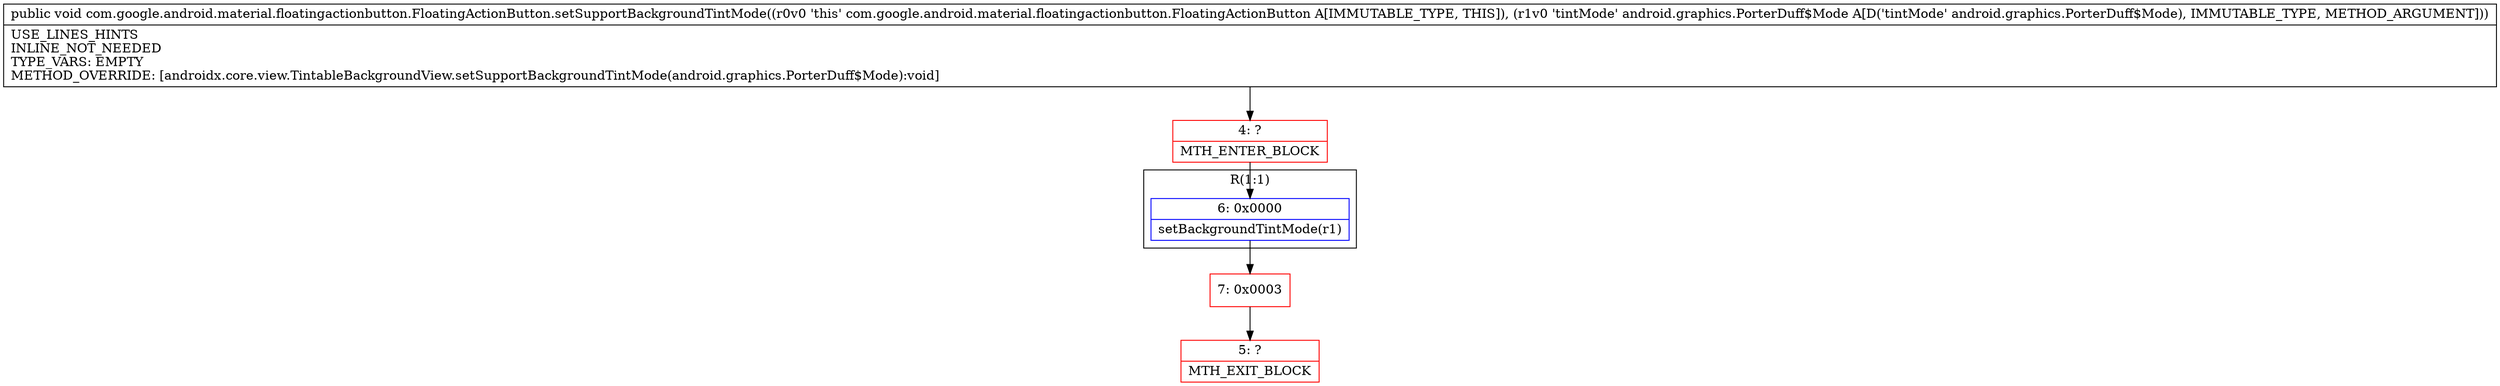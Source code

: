 digraph "CFG forcom.google.android.material.floatingactionbutton.FloatingActionButton.setSupportBackgroundTintMode(Landroid\/graphics\/PorterDuff$Mode;)V" {
subgraph cluster_Region_2087657336 {
label = "R(1:1)";
node [shape=record,color=blue];
Node_6 [shape=record,label="{6\:\ 0x0000|setBackgroundTintMode(r1)\l}"];
}
Node_4 [shape=record,color=red,label="{4\:\ ?|MTH_ENTER_BLOCK\l}"];
Node_7 [shape=record,color=red,label="{7\:\ 0x0003}"];
Node_5 [shape=record,color=red,label="{5\:\ ?|MTH_EXIT_BLOCK\l}"];
MethodNode[shape=record,label="{public void com.google.android.material.floatingactionbutton.FloatingActionButton.setSupportBackgroundTintMode((r0v0 'this' com.google.android.material.floatingactionbutton.FloatingActionButton A[IMMUTABLE_TYPE, THIS]), (r1v0 'tintMode' android.graphics.PorterDuff$Mode A[D('tintMode' android.graphics.PorterDuff$Mode), IMMUTABLE_TYPE, METHOD_ARGUMENT]))  | USE_LINES_HINTS\lINLINE_NOT_NEEDED\lTYPE_VARS: EMPTY\lMETHOD_OVERRIDE: [androidx.core.view.TintableBackgroundView.setSupportBackgroundTintMode(android.graphics.PorterDuff$Mode):void]\l}"];
MethodNode -> Node_4;Node_6 -> Node_7;
Node_4 -> Node_6;
Node_7 -> Node_5;
}

